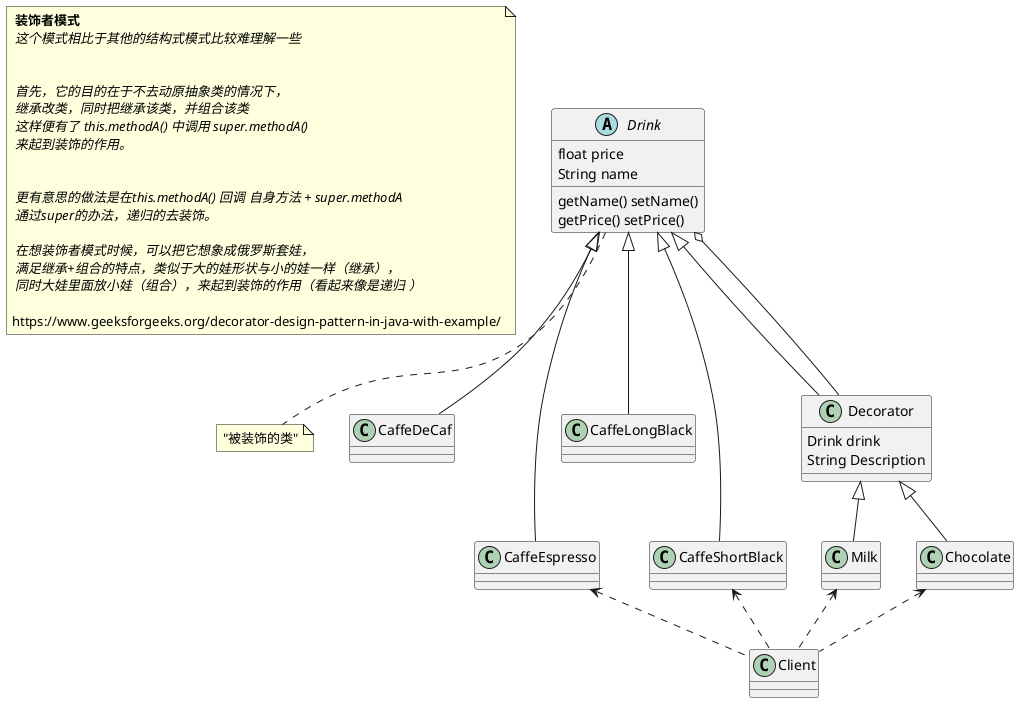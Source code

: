 @startuml
'https://plantuml.com/class-diagram
note as N
    <b> 装饰者模式 </b>
    <i> 这个模式相比于其他的结构式模式比较难理解一些 </i>


    <i> 首先，它的目的在于不去动原抽象类的情况下， </i>
    <i> 继承改类，同时把继承该类，并组合该类 </i>
    <i> 这样便有了 this.methodA() 中调用 super.methodA()  </i>
    <i> 来起到装饰的作用。  </i>


    <i> 更有意思的做法是在this.methodA() 回调 自身方法 + super.methodA  </i>
    <i> 通过super的办法，递归的去装饰。  </i>

    <i> 在想装饰者模式时候，可以把它想象成俄罗斯套娃，  </i>
    <i> 满足继承+组合的特点，类似于大的娃形状与小的娃一样（继承），  </i>
    <i> 同时大娃里面放小娃（组合），来起到装饰的作用（看起来像是递归 ）  </i>

    https://www.geeksforgeeks.org/decorator-design-pattern-in-java-with-example/
end note
abstract class Drink{
    float price
    String name
    getName() setName()
    getPrice() setPrice()
}
note bottom: "被装饰的类"

Drink <|-- CaffeDeCaf
Drink <|-- CaffeEspresso
Drink <|-- CaffeLongBlack
Drink <|-- CaffeShortBlack

class Decorator{
    Drink drink
    String Description
}

Drink <|-- Decorator
Drink o-- Decorator

Decorator <|-- Milk
Decorator <|-- Chocolate

Milk <.. Client
Chocolate <.. Client
CaffeEspresso <.. Client
CaffeShortBlack <.. Client
@enduml